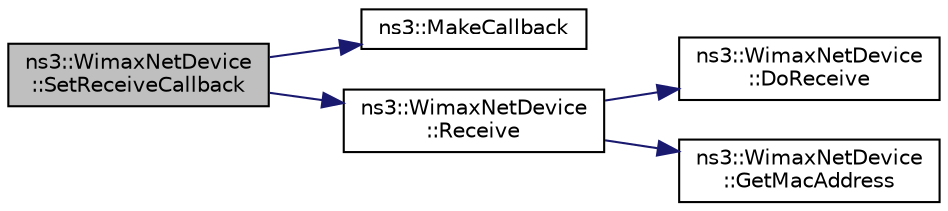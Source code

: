 digraph "ns3::WimaxNetDevice::SetReceiveCallback"
{
 // LATEX_PDF_SIZE
  edge [fontname="Helvetica",fontsize="10",labelfontname="Helvetica",labelfontsize="10"];
  node [fontname="Helvetica",fontsize="10",shape=record];
  rankdir="LR";
  Node1 [label="ns3::WimaxNetDevice\l::SetReceiveCallback",height=0.2,width=0.4,color="black", fillcolor="grey75", style="filled", fontcolor="black",tooltip="Set receive callback function."];
  Node1 -> Node2 [color="midnightblue",fontsize="10",style="solid",fontname="Helvetica"];
  Node2 [label="ns3::MakeCallback",height=0.2,width=0.4,color="black", fillcolor="white", style="filled",URL="$namespacens3.html#af1dde3c04374147fca0cfe3b0766d664",tooltip="Build Callbacks for class method members which take varying numbers of arguments and potentially retu..."];
  Node1 -> Node3 [color="midnightblue",fontsize="10",style="solid",fontname="Helvetica"];
  Node3 [label="ns3::WimaxNetDevice\l::Receive",height=0.2,width=0.4,color="black", fillcolor="white", style="filled",URL="$classns3_1_1_wimax_net_device.html#a14cc3e344c48ec645e65242cfcbb80d7",tooltip="Receive a packet burst."];
  Node3 -> Node4 [color="midnightblue",fontsize="10",style="solid",fontname="Helvetica"];
  Node4 [label="ns3::WimaxNetDevice\l::DoReceive",height=0.2,width=0.4,color="black", fillcolor="white", style="filled",URL="$classns3_1_1_wimax_net_device.html#a9c27ed8c265ca1516ee289c6a02a75fa",tooltip="Receive a packet."];
  Node3 -> Node5 [color="midnightblue",fontsize="10",style="solid",fontname="Helvetica"];
  Node5 [label="ns3::WimaxNetDevice\l::GetMacAddress",height=0.2,width=0.4,color="black", fillcolor="white", style="filled",URL="$classns3_1_1_wimax_net_device.html#a02c67fdff2149a4518b598405fa6ce1b",tooltip="Get the MAC address."];
}

